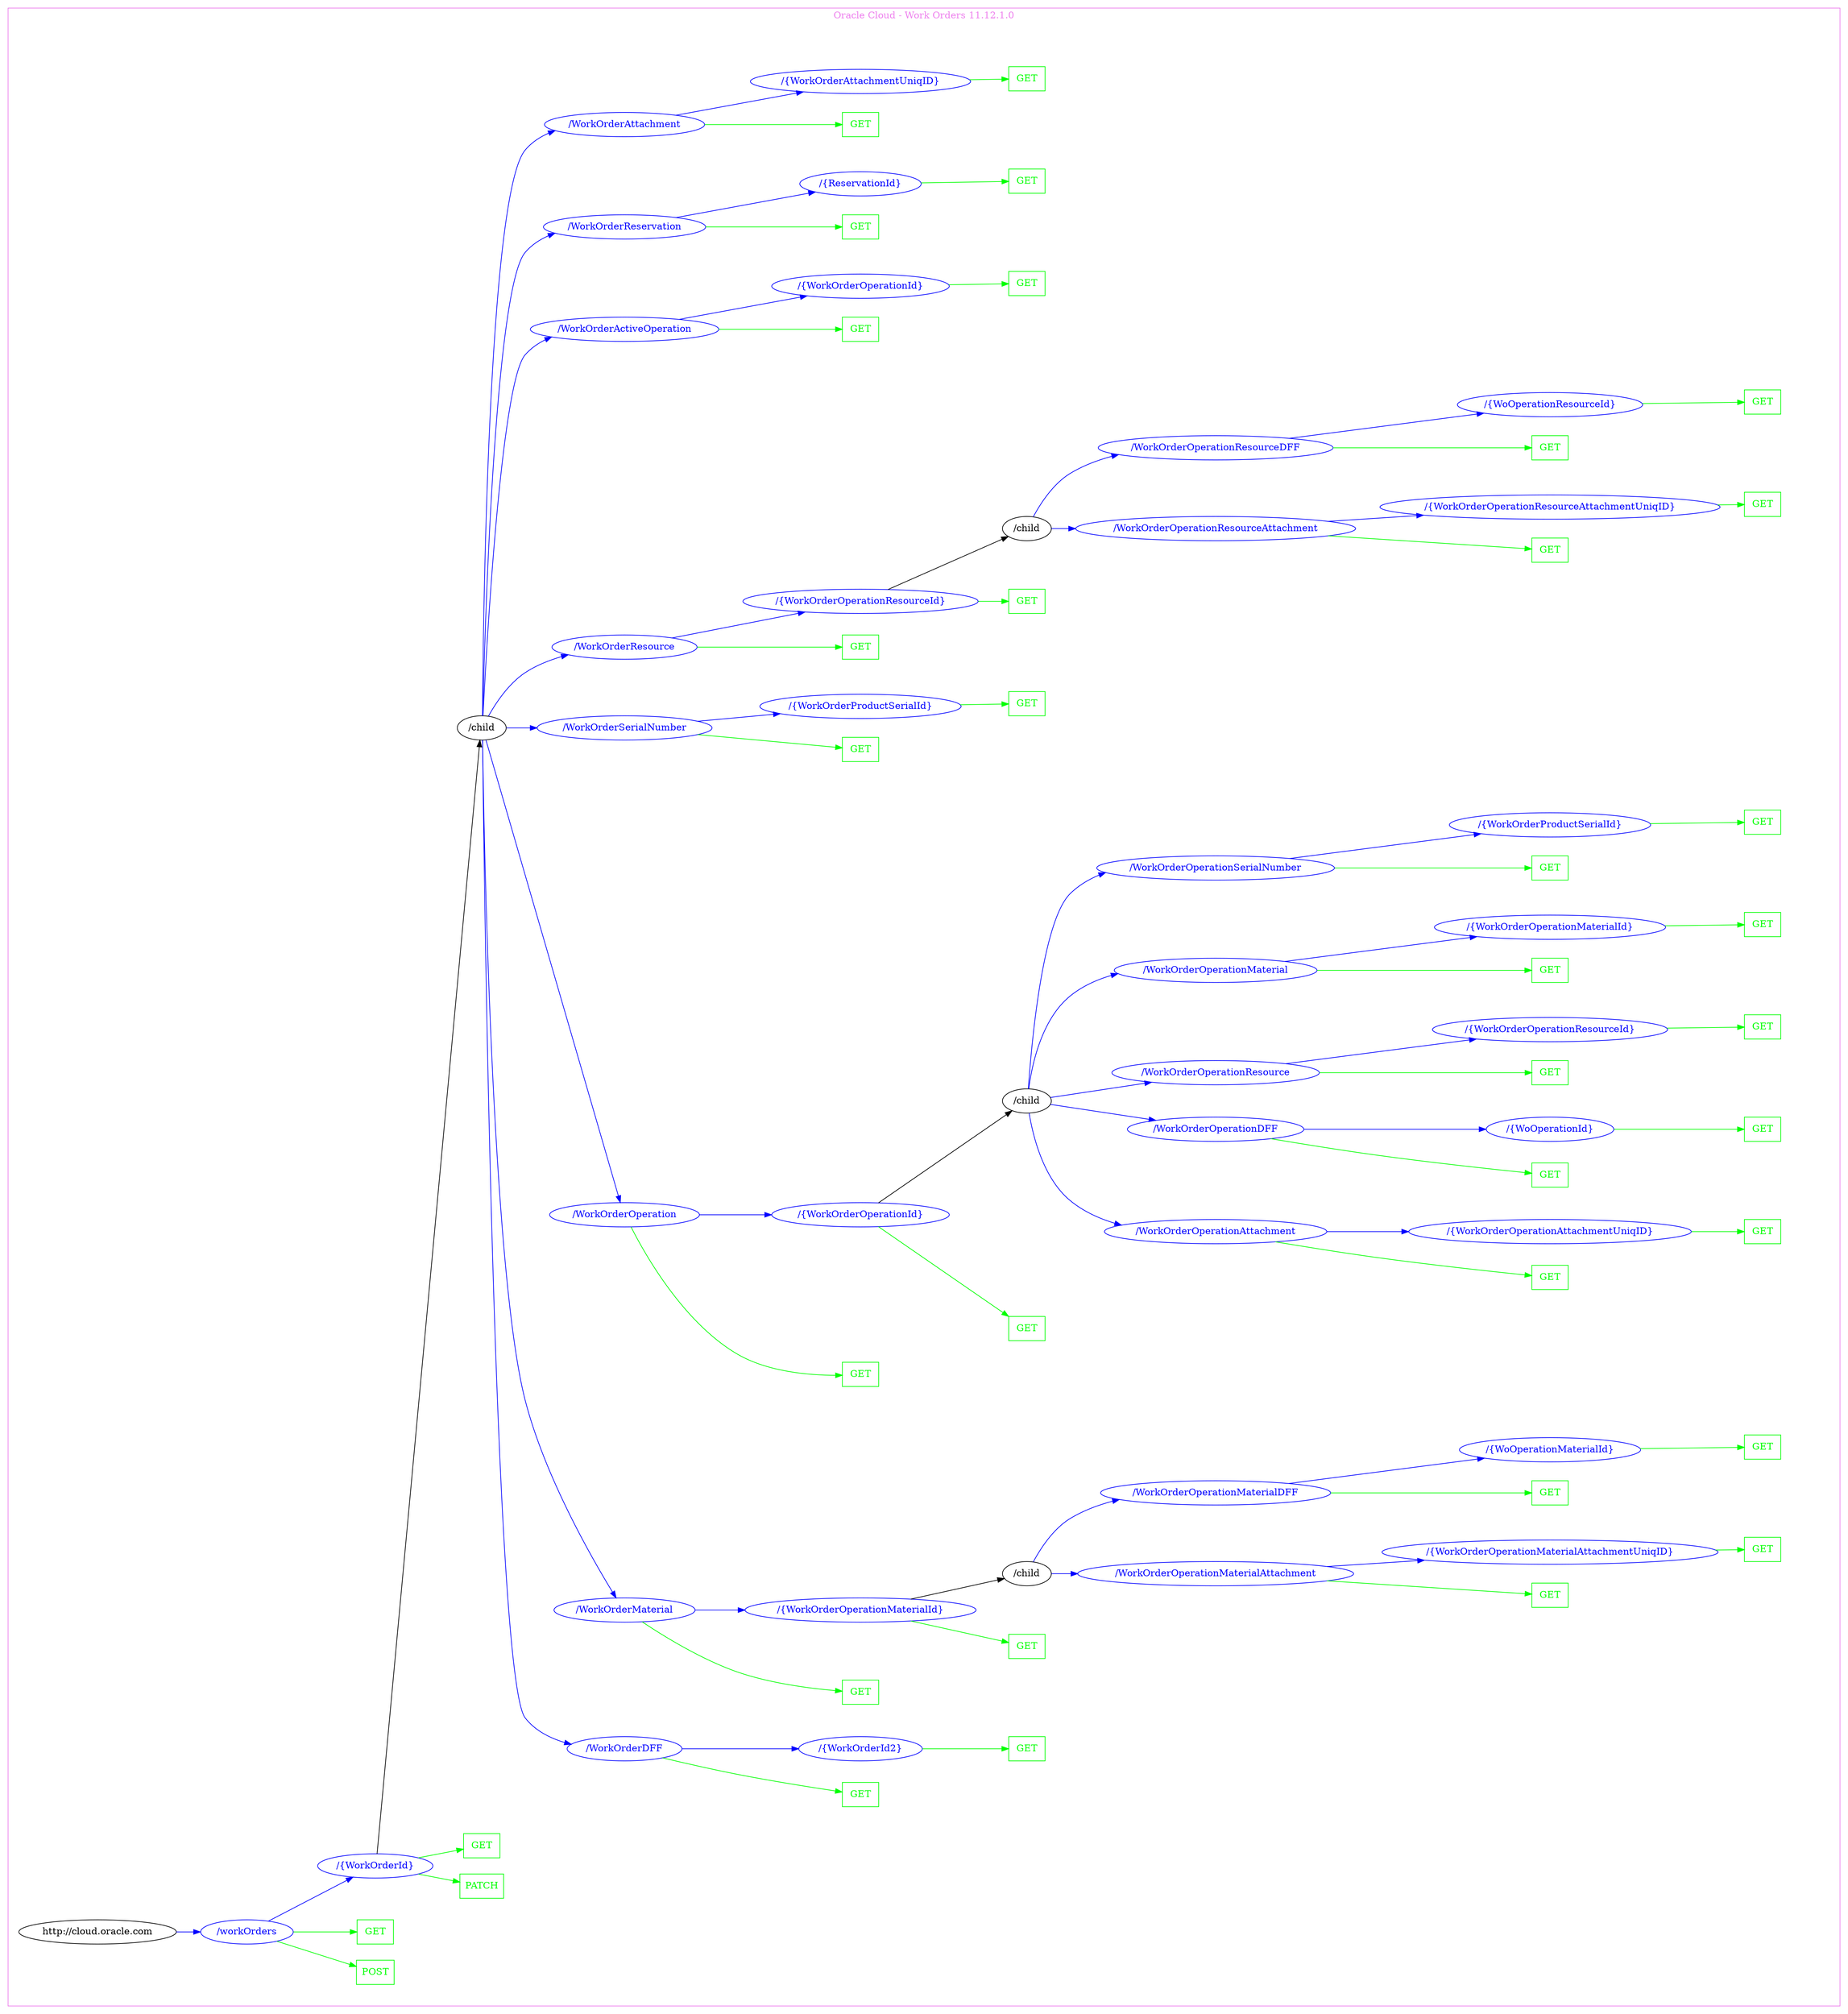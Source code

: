 digraph Cloud_Computing_REST_API {
rankdir="LR";
subgraph cluster_0 {
label="Oracle Cloud - Work Orders 11.12.1.0"
color=violet
fontcolor=violet
subgraph cluster_1 {
label=""
color=white
fontcolor=white
node1 [label="http://cloud.oracle.com", shape="ellipse", color="black", fontcolor="black"]
node1 -> node2 [color="blue", fontcolor="blue"]
subgraph cluster_2 {
label=""
color=white
fontcolor=white
node2 [label="/workOrders", shape="ellipse", color="blue", fontcolor="blue"]
node2 -> node3 [color="green", fontcolor="green"]
subgraph cluster_3 {
label=""
color=white
fontcolor=white
node3 [label="POST", shape="box", color="green", fontcolor="green"]
}
node2 -> node4 [color="green", fontcolor="green"]
subgraph cluster_4 {
label=""
color=white
fontcolor=white
node4 [label="GET", shape="box", color="green", fontcolor="green"]
}
node2 -> node5 [color="blue", fontcolor="blue"]
subgraph cluster_5 {
label=""
color=white
fontcolor=white
node5 [label="/{WorkOrderId}", shape="ellipse", color="blue", fontcolor="blue"]
node5 -> node6 [color="green", fontcolor="green"]
subgraph cluster_6 {
label=""
color=white
fontcolor=white
node6 [label="PATCH", shape="box", color="green", fontcolor="green"]
}
node5 -> node7 [color="green", fontcolor="green"]
subgraph cluster_7 {
label=""
color=white
fontcolor=white
node7 [label="GET", shape="box", color="green", fontcolor="green"]
}
node5 -> node8 [color="black", fontcolor="black"]
subgraph cluster_8 {
label=""
color=white
fontcolor=white
node8 [label="/child", shape="ellipse", color="black", fontcolor="black"]
node8 -> node9 [color="blue", fontcolor="blue"]
subgraph cluster_9 {
label=""
color=white
fontcolor=white
node9 [label="/WorkOrderDFF", shape="ellipse", color="blue", fontcolor="blue"]
node9 -> node10 [color="green", fontcolor="green"]
subgraph cluster_10 {
label=""
color=white
fontcolor=white
node10 [label="GET", shape="box", color="green", fontcolor="green"]
}
node9 -> node11 [color="blue", fontcolor="blue"]
subgraph cluster_11 {
label=""
color=white
fontcolor=white
node11 [label="/{WorkOrderId2}", shape="ellipse", color="blue", fontcolor="blue"]
node11 -> node12 [color="green", fontcolor="green"]
subgraph cluster_12 {
label=""
color=white
fontcolor=white
node12 [label="GET", shape="box", color="green", fontcolor="green"]
}
}
}
node8 -> node13 [color="blue", fontcolor="blue"]
subgraph cluster_13 {
label=""
color=white
fontcolor=white
node13 [label="/WorkOrderMaterial", shape="ellipse", color="blue", fontcolor="blue"]
node13 -> node14 [color="green", fontcolor="green"]
subgraph cluster_14 {
label=""
color=white
fontcolor=white
node14 [label="GET", shape="box", color="green", fontcolor="green"]
}
node13 -> node15 [color="blue", fontcolor="blue"]
subgraph cluster_15 {
label=""
color=white
fontcolor=white
node15 [label="/{WorkOrderOperationMaterialId}", shape="ellipse", color="blue", fontcolor="blue"]
node15 -> node16 [color="green", fontcolor="green"]
subgraph cluster_16 {
label=""
color=white
fontcolor=white
node16 [label="GET", shape="box", color="green", fontcolor="green"]
}
node15 -> node17 [color="black", fontcolor="black"]
subgraph cluster_17 {
label=""
color=white
fontcolor=white
node17 [label="/child", shape="ellipse", color="black", fontcolor="black"]
node17 -> node18 [color="blue", fontcolor="blue"]
subgraph cluster_18 {
label=""
color=white
fontcolor=white
node18 [label="/WorkOrderOperationMaterialAttachment", shape="ellipse", color="blue", fontcolor="blue"]
node18 -> node19 [color="green", fontcolor="green"]
subgraph cluster_19 {
label=""
color=white
fontcolor=white
node19 [label="GET", shape="box", color="green", fontcolor="green"]
}
node18 -> node20 [color="blue", fontcolor="blue"]
subgraph cluster_20 {
label=""
color=white
fontcolor=white
node20 [label="/{WorkOrderOperationMaterialAttachmentUniqID}", shape="ellipse", color="blue", fontcolor="blue"]
node20 -> node21 [color="green", fontcolor="green"]
subgraph cluster_21 {
label=""
color=white
fontcolor=white
node21 [label="GET", shape="box", color="green", fontcolor="green"]
}
}
}
node17 -> node22 [color="blue", fontcolor="blue"]
subgraph cluster_22 {
label=""
color=white
fontcolor=white
node22 [label="/WorkOrderOperationMaterialDFF", shape="ellipse", color="blue", fontcolor="blue"]
node22 -> node23 [color="green", fontcolor="green"]
subgraph cluster_23 {
label=""
color=white
fontcolor=white
node23 [label="GET", shape="box", color="green", fontcolor="green"]
}
node22 -> node24 [color="blue", fontcolor="blue"]
subgraph cluster_24 {
label=""
color=white
fontcolor=white
node24 [label="/{WoOperationMaterialId}", shape="ellipse", color="blue", fontcolor="blue"]
node24 -> node25 [color="green", fontcolor="green"]
subgraph cluster_25 {
label=""
color=white
fontcolor=white
node25 [label="GET", shape="box", color="green", fontcolor="green"]
}
}
}
}
}
}
node8 -> node26 [color="blue", fontcolor="blue"]
subgraph cluster_26 {
label=""
color=white
fontcolor=white
node26 [label="/WorkOrderOperation", shape="ellipse", color="blue", fontcolor="blue"]
node26 -> node27 [color="green", fontcolor="green"]
subgraph cluster_27 {
label=""
color=white
fontcolor=white
node27 [label="GET", shape="box", color="green", fontcolor="green"]
}
node26 -> node28 [color="blue", fontcolor="blue"]
subgraph cluster_28 {
label=""
color=white
fontcolor=white
node28 [label="/{WorkOrderOperationId}", shape="ellipse", color="blue", fontcolor="blue"]
node28 -> node29 [color="green", fontcolor="green"]
subgraph cluster_29 {
label=""
color=white
fontcolor=white
node29 [label="GET", shape="box", color="green", fontcolor="green"]
}
node28 -> node30 [color="black", fontcolor="black"]
subgraph cluster_30 {
label=""
color=white
fontcolor=white
node30 [label="/child", shape="ellipse", color="black", fontcolor="black"]
node30 -> node31 [color="blue", fontcolor="blue"]
subgraph cluster_31 {
label=""
color=white
fontcolor=white
node31 [label="/WorkOrderOperationAttachment", shape="ellipse", color="blue", fontcolor="blue"]
node31 -> node32 [color="green", fontcolor="green"]
subgraph cluster_32 {
label=""
color=white
fontcolor=white
node32 [label="GET", shape="box", color="green", fontcolor="green"]
}
node31 -> node33 [color="blue", fontcolor="blue"]
subgraph cluster_33 {
label=""
color=white
fontcolor=white
node33 [label="/{WorkOrderOperationAttachmentUniqID}", shape="ellipse", color="blue", fontcolor="blue"]
node33 -> node34 [color="green", fontcolor="green"]
subgraph cluster_34 {
label=""
color=white
fontcolor=white
node34 [label="GET", shape="box", color="green", fontcolor="green"]
}
}
}
node30 -> node35 [color="blue", fontcolor="blue"]
subgraph cluster_35 {
label=""
color=white
fontcolor=white
node35 [label="/WorkOrderOperationDFF", shape="ellipse", color="blue", fontcolor="blue"]
node35 -> node36 [color="green", fontcolor="green"]
subgraph cluster_36 {
label=""
color=white
fontcolor=white
node36 [label="GET", shape="box", color="green", fontcolor="green"]
}
node35 -> node37 [color="blue", fontcolor="blue"]
subgraph cluster_37 {
label=""
color=white
fontcolor=white
node37 [label="/{WoOperationId}", shape="ellipse", color="blue", fontcolor="blue"]
node37 -> node38 [color="green", fontcolor="green"]
subgraph cluster_38 {
label=""
color=white
fontcolor=white
node38 [label="GET", shape="box", color="green", fontcolor="green"]
}
}
}
node30 -> node39 [color="blue", fontcolor="blue"]
subgraph cluster_39 {
label=""
color=white
fontcolor=white
node39 [label="/WorkOrderOperationResource", shape="ellipse", color="blue", fontcolor="blue"]
node39 -> node40 [color="green", fontcolor="green"]
subgraph cluster_40 {
label=""
color=white
fontcolor=white
node40 [label="GET", shape="box", color="green", fontcolor="green"]
}
node39 -> node41 [color="blue", fontcolor="blue"]
subgraph cluster_41 {
label=""
color=white
fontcolor=white
node41 [label="/{WorkOrderOperationResourceId}", shape="ellipse", color="blue", fontcolor="blue"]
node41 -> node42 [color="green", fontcolor="green"]
subgraph cluster_42 {
label=""
color=white
fontcolor=white
node42 [label="GET", shape="box", color="green", fontcolor="green"]
}
}
}
node30 -> node43 [color="blue", fontcolor="blue"]
subgraph cluster_43 {
label=""
color=white
fontcolor=white
node43 [label="/WorkOrderOperationMaterial", shape="ellipse", color="blue", fontcolor="blue"]
node43 -> node44 [color="green", fontcolor="green"]
subgraph cluster_44 {
label=""
color=white
fontcolor=white
node44 [label="GET", shape="box", color="green", fontcolor="green"]
}
node43 -> node45 [color="blue", fontcolor="blue"]
subgraph cluster_45 {
label=""
color=white
fontcolor=white
node45 [label="/{WorkOrderOperationMaterialId}", shape="ellipse", color="blue", fontcolor="blue"]
node45 -> node46 [color="green", fontcolor="green"]
subgraph cluster_46 {
label=""
color=white
fontcolor=white
node46 [label="GET", shape="box", color="green", fontcolor="green"]
}
}
}
node30 -> node47 [color="blue", fontcolor="blue"]
subgraph cluster_47 {
label=""
color=white
fontcolor=white
node47 [label="/WorkOrderOperationSerialNumber", shape="ellipse", color="blue", fontcolor="blue"]
node47 -> node48 [color="green", fontcolor="green"]
subgraph cluster_48 {
label=""
color=white
fontcolor=white
node48 [label="GET", shape="box", color="green", fontcolor="green"]
}
node47 -> node49 [color="blue", fontcolor="blue"]
subgraph cluster_49 {
label=""
color=white
fontcolor=white
node49 [label="/{WorkOrderProductSerialId}", shape="ellipse", color="blue", fontcolor="blue"]
node49 -> node50 [color="green", fontcolor="green"]
subgraph cluster_50 {
label=""
color=white
fontcolor=white
node50 [label="GET", shape="box", color="green", fontcolor="green"]
}
}
}
}
}
}
node8 -> node51 [color="blue", fontcolor="blue"]
subgraph cluster_51 {
label=""
color=white
fontcolor=white
node51 [label="/WorkOrderSerialNumber", shape="ellipse", color="blue", fontcolor="blue"]
node51 -> node52 [color="green", fontcolor="green"]
subgraph cluster_52 {
label=""
color=white
fontcolor=white
node52 [label="GET", shape="box", color="green", fontcolor="green"]
}
node51 -> node53 [color="blue", fontcolor="blue"]
subgraph cluster_53 {
label=""
color=white
fontcolor=white
node53 [label="/{WorkOrderProductSerialId}", shape="ellipse", color="blue", fontcolor="blue"]
node53 -> node54 [color="green", fontcolor="green"]
subgraph cluster_54 {
label=""
color=white
fontcolor=white
node54 [label="GET", shape="box", color="green", fontcolor="green"]
}
}
}
node8 -> node55 [color="blue", fontcolor="blue"]
subgraph cluster_55 {
label=""
color=white
fontcolor=white
node55 [label="/WorkOrderResource", shape="ellipse", color="blue", fontcolor="blue"]
node55 -> node56 [color="green", fontcolor="green"]
subgraph cluster_56 {
label=""
color=white
fontcolor=white
node56 [label="GET", shape="box", color="green", fontcolor="green"]
}
node55 -> node57 [color="blue", fontcolor="blue"]
subgraph cluster_57 {
label=""
color=white
fontcolor=white
node57 [label="/{WorkOrderOperationResourceId}", shape="ellipse", color="blue", fontcolor="blue"]
node57 -> node58 [color="green", fontcolor="green"]
subgraph cluster_58 {
label=""
color=white
fontcolor=white
node58 [label="GET", shape="box", color="green", fontcolor="green"]
}
node57 -> node59 [color="black", fontcolor="black"]
subgraph cluster_59 {
label=""
color=white
fontcolor=white
node59 [label="/child", shape="ellipse", color="black", fontcolor="black"]
node59 -> node60 [color="blue", fontcolor="blue"]
subgraph cluster_60 {
label=""
color=white
fontcolor=white
node60 [label="/WorkOrderOperationResourceAttachment", shape="ellipse", color="blue", fontcolor="blue"]
node60 -> node61 [color="green", fontcolor="green"]
subgraph cluster_61 {
label=""
color=white
fontcolor=white
node61 [label="GET", shape="box", color="green", fontcolor="green"]
}
node60 -> node62 [color="blue", fontcolor="blue"]
subgraph cluster_62 {
label=""
color=white
fontcolor=white
node62 [label="/{WorkOrderOperationResourceAttachmentUniqID}", shape="ellipse", color="blue", fontcolor="blue"]
node62 -> node63 [color="green", fontcolor="green"]
subgraph cluster_63 {
label=""
color=white
fontcolor=white
node63 [label="GET", shape="box", color="green", fontcolor="green"]
}
}
}
node59 -> node64 [color="blue", fontcolor="blue"]
subgraph cluster_64 {
label=""
color=white
fontcolor=white
node64 [label="/WorkOrderOperationResourceDFF", shape="ellipse", color="blue", fontcolor="blue"]
node64 -> node65 [color="green", fontcolor="green"]
subgraph cluster_65 {
label=""
color=white
fontcolor=white
node65 [label="GET", shape="box", color="green", fontcolor="green"]
}
node64 -> node66 [color="blue", fontcolor="blue"]
subgraph cluster_66 {
label=""
color=white
fontcolor=white
node66 [label="/{WoOperationResourceId}", shape="ellipse", color="blue", fontcolor="blue"]
node66 -> node67 [color="green", fontcolor="green"]
subgraph cluster_67 {
label=""
color=white
fontcolor=white
node67 [label="GET", shape="box", color="green", fontcolor="green"]
}
}
}
}
}
}
node8 -> node68 [color="blue", fontcolor="blue"]
subgraph cluster_68 {
label=""
color=white
fontcolor=white
node68 [label="/WorkOrderActiveOperation", shape="ellipse", color="blue", fontcolor="blue"]
node68 -> node69 [color="green", fontcolor="green"]
subgraph cluster_69 {
label=""
color=white
fontcolor=white
node69 [label="GET", shape="box", color="green", fontcolor="green"]
}
node68 -> node70 [color="blue", fontcolor="blue"]
subgraph cluster_70 {
label=""
color=white
fontcolor=white
node70 [label="/{WorkOrderOperationId}", shape="ellipse", color="blue", fontcolor="blue"]
node70 -> node71 [color="green", fontcolor="green"]
subgraph cluster_71 {
label=""
color=white
fontcolor=white
node71 [label="GET", shape="box", color="green", fontcolor="green"]
}
}
}
node8 -> node72 [color="blue", fontcolor="blue"]
subgraph cluster_72 {
label=""
color=white
fontcolor=white
node72 [label="/WorkOrderReservation", shape="ellipse", color="blue", fontcolor="blue"]
node72 -> node73 [color="green", fontcolor="green"]
subgraph cluster_73 {
label=""
color=white
fontcolor=white
node73 [label="GET", shape="box", color="green", fontcolor="green"]
}
node72 -> node74 [color="blue", fontcolor="blue"]
subgraph cluster_74 {
label=""
color=white
fontcolor=white
node74 [label="/{ReservationId}", shape="ellipse", color="blue", fontcolor="blue"]
node74 -> node75 [color="green", fontcolor="green"]
subgraph cluster_75 {
label=""
color=white
fontcolor=white
node75 [label="GET", shape="box", color="green", fontcolor="green"]
}
}
}
node8 -> node76 [color="blue", fontcolor="blue"]
subgraph cluster_76 {
label=""
color=white
fontcolor=white
node76 [label="/WorkOrderAttachment", shape="ellipse", color="blue", fontcolor="blue"]
node76 -> node77 [color="green", fontcolor="green"]
subgraph cluster_77 {
label=""
color=white
fontcolor=white
node77 [label="GET", shape="box", color="green", fontcolor="green"]
}
node76 -> node78 [color="blue", fontcolor="blue"]
subgraph cluster_78 {
label=""
color=white
fontcolor=white
node78 [label="/{WorkOrderAttachmentUniqID}", shape="ellipse", color="blue", fontcolor="blue"]
node78 -> node79 [color="green", fontcolor="green"]
subgraph cluster_79 {
label=""
color=white
fontcolor=white
node79 [label="GET", shape="box", color="green", fontcolor="green"]
}
}
}
}
}
}
}
}
}
